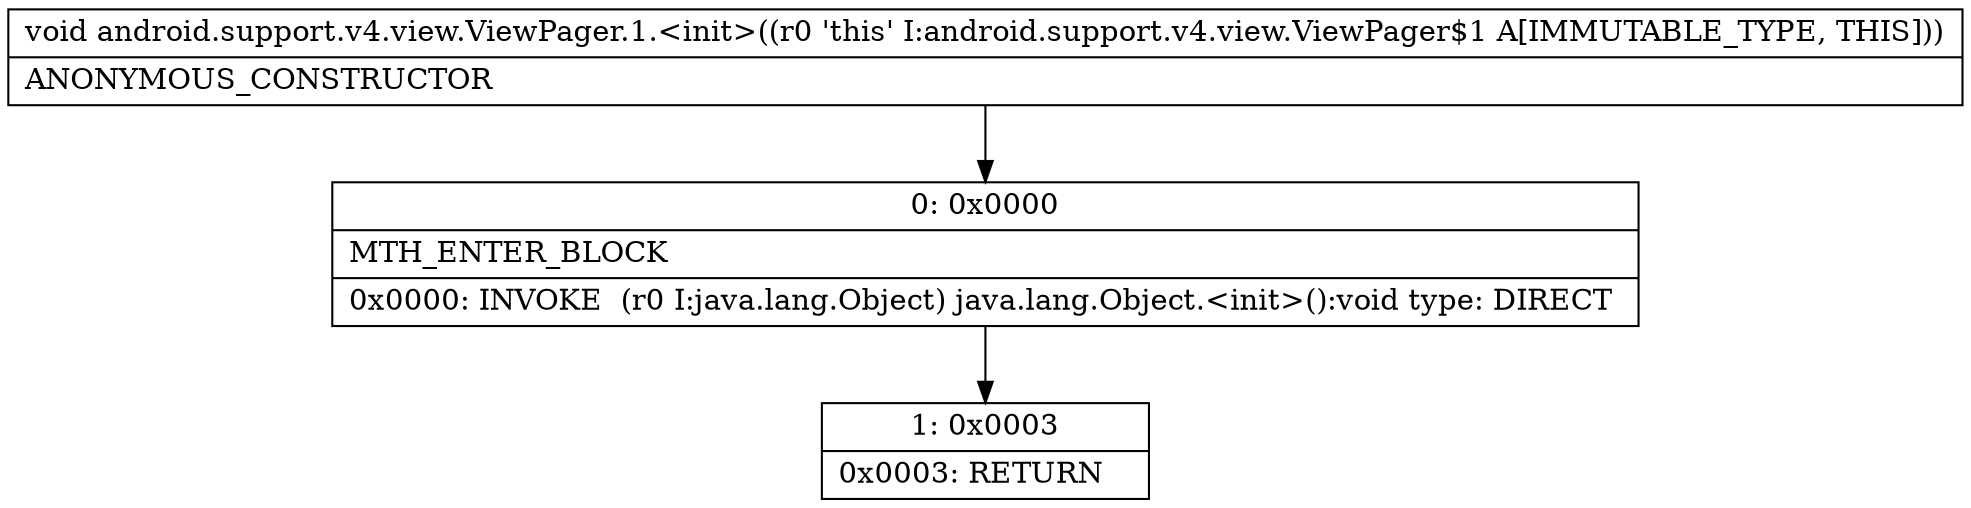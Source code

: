 digraph "CFG forandroid.support.v4.view.ViewPager.1.\<init\>()V" {
Node_0 [shape=record,label="{0\:\ 0x0000|MTH_ENTER_BLOCK\l|0x0000: INVOKE  (r0 I:java.lang.Object) java.lang.Object.\<init\>():void type: DIRECT \l}"];
Node_1 [shape=record,label="{1\:\ 0x0003|0x0003: RETURN   \l}"];
MethodNode[shape=record,label="{void android.support.v4.view.ViewPager.1.\<init\>((r0 'this' I:android.support.v4.view.ViewPager$1 A[IMMUTABLE_TYPE, THIS]))  | ANONYMOUS_CONSTRUCTOR\l}"];
MethodNode -> Node_0;
Node_0 -> Node_1;
}

